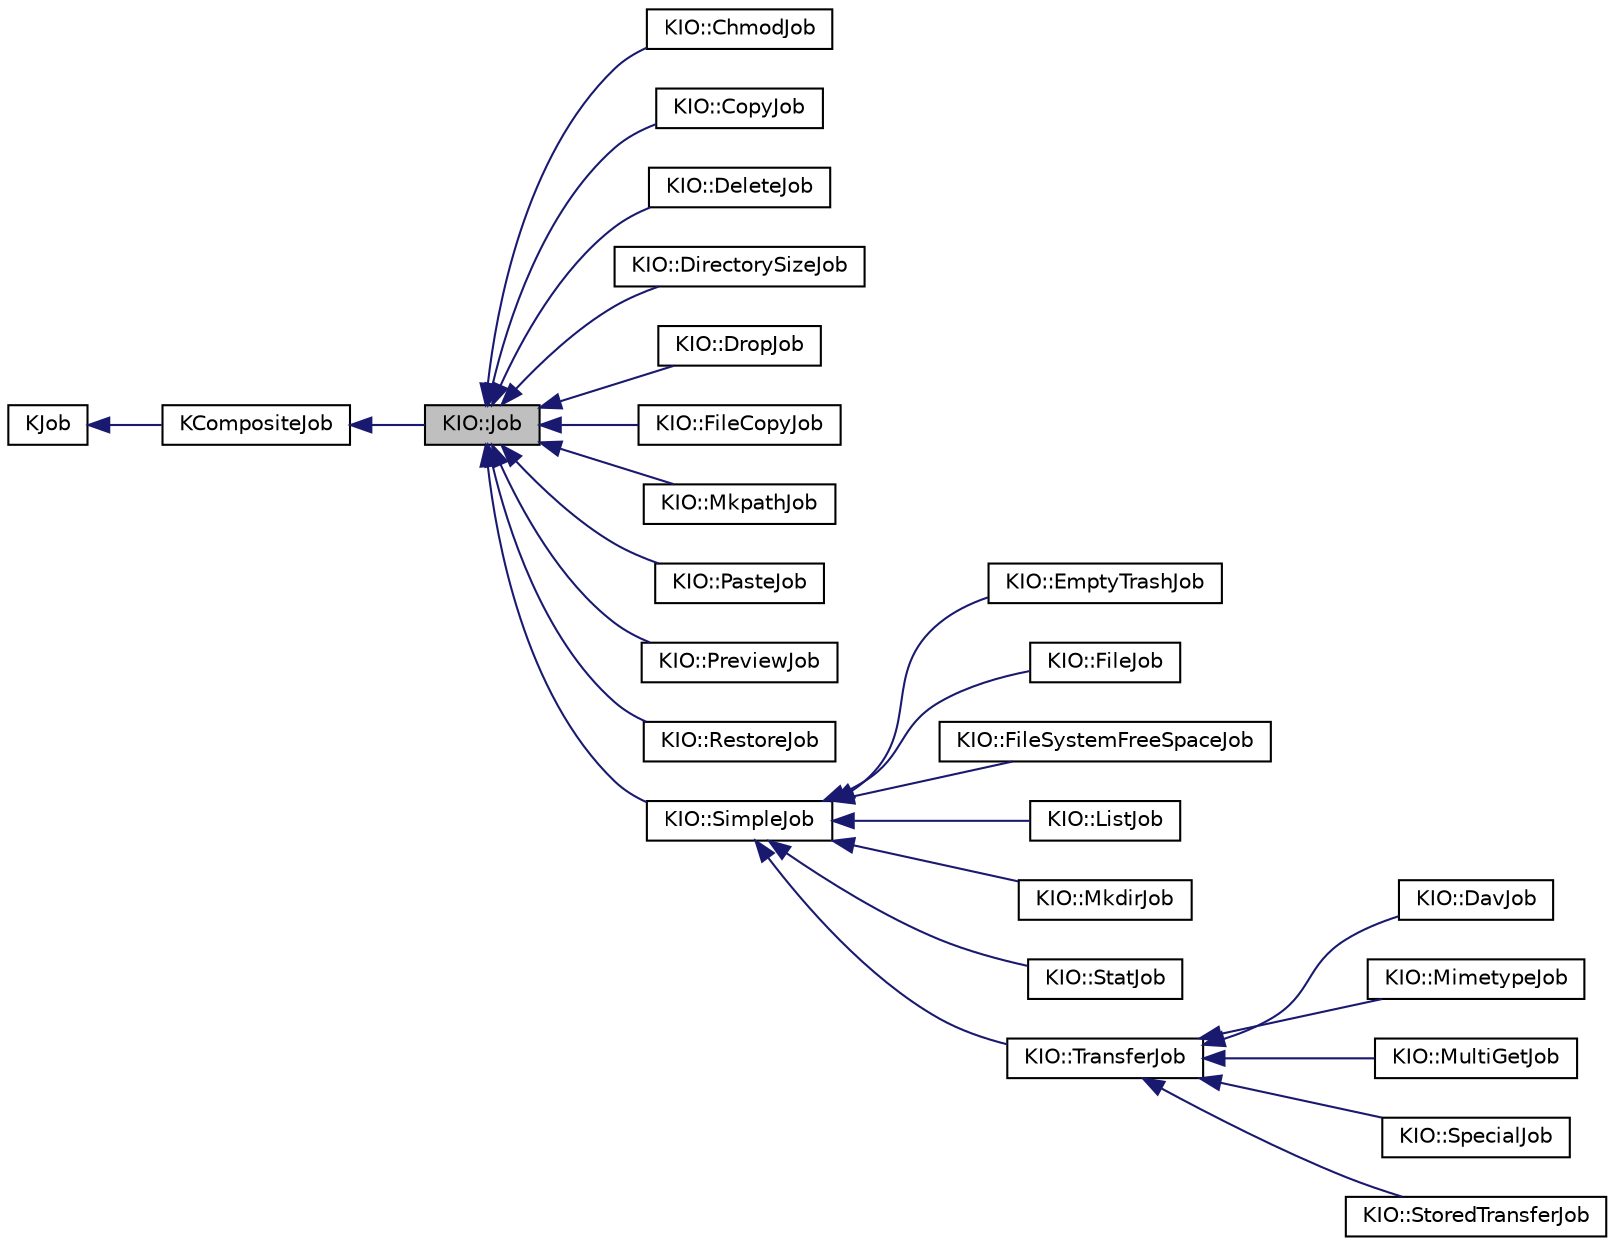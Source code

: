 digraph "KIO::Job"
{
  edge [fontname="Helvetica",fontsize="10",labelfontname="Helvetica",labelfontsize="10"];
  node [fontname="Helvetica",fontsize="10",shape=record];
  rankdir="LR";
  Node0 [label="KIO::Job",height=0.2,width=0.4,color="black", fillcolor="grey75", style="filled", fontcolor="black"];
  Node1 -> Node0 [dir="back",color="midnightblue",fontsize="10",style="solid",fontname="Helvetica"];
  Node1 [label="KCompositeJob",height=0.2,width=0.4,color="black", fillcolor="white", style="filled",URL="D:/Users/anthony/Documents/MINGW-KDE-Frameworks/frameworks/kcoreaddons-5.26.0/html/KCoreAddons.tags$classKCompositeJob.html"];
  Node2 -> Node1 [dir="back",color="midnightblue",fontsize="10",style="solid",fontname="Helvetica"];
  Node2 [label="KJob",height=0.2,width=0.4,color="black", fillcolor="white", style="filled",URL="D:/Users/anthony/Documents/MINGW-KDE-Frameworks/frameworks/kcoreaddons-5.26.0/html/KCoreAddons.tags$classKJob.html"];
  Node0 -> Node3 [dir="back",color="midnightblue",fontsize="10",style="solid",fontname="Helvetica"];
  Node3 [label="KIO::ChmodJob",height=0.2,width=0.4,color="black", fillcolor="white", style="filled",URL="$classKIO_1_1ChmodJob.html",tooltip="This job changes permissions on a list of files or directories, optionally in a recursive manner..."];
  Node0 -> Node4 [dir="back",color="midnightblue",fontsize="10",style="solid",fontname="Helvetica"];
  Node4 [label="KIO::CopyJob",height=0.2,width=0.4,color="black", fillcolor="white", style="filled",URL="$classKIO_1_1CopyJob.html",tooltip="CopyJob is used to move, copy or symlink files and directories. "];
  Node0 -> Node5 [dir="back",color="midnightblue",fontsize="10",style="solid",fontname="Helvetica"];
  Node5 [label="KIO::DeleteJob",height=0.2,width=0.4,color="black", fillcolor="white", style="filled",URL="$classKIO_1_1DeleteJob.html",tooltip="A more complex Job to delete files and directories. "];
  Node0 -> Node6 [dir="back",color="midnightblue",fontsize="10",style="solid",fontname="Helvetica"];
  Node6 [label="KIO::DirectorySizeJob",height=0.2,width=0.4,color="black", fillcolor="white", style="filled",URL="$classKIO_1_1DirectorySizeJob.html",tooltip="Computes a directory size (similar to \"du\", but doesn&#39;t give the same results since we simply sum up ..."];
  Node0 -> Node7 [dir="back",color="midnightblue",fontsize="10",style="solid",fontname="Helvetica"];
  Node7 [label="KIO::DropJob",height=0.2,width=0.4,color="black", fillcolor="white", style="filled",URL="$classKIO_1_1DropJob.html",tooltip="A KIO job that handles dropping into a file-manager-like view. "];
  Node0 -> Node8 [dir="back",color="midnightblue",fontsize="10",style="solid",fontname="Helvetica"];
  Node8 [label="KIO::FileCopyJob",height=0.2,width=0.4,color="black", fillcolor="white", style="filled",URL="$classKIO_1_1FileCopyJob.html",tooltip="The FileCopyJob copies data from one place to another. "];
  Node0 -> Node9 [dir="back",color="midnightblue",fontsize="10",style="solid",fontname="Helvetica"];
  Node9 [label="KIO::MkpathJob",height=0.2,width=0.4,color="black", fillcolor="white", style="filled",URL="$classKIO_1_1MkpathJob.html",tooltip="A KIO job that creates a directory, after creating all parent directories necessary for this..."];
  Node0 -> Node10 [dir="back",color="midnightblue",fontsize="10",style="solid",fontname="Helvetica"];
  Node10 [label="KIO::PasteJob",height=0.2,width=0.4,color="black", fillcolor="white", style="filled",URL="$classKIO_1_1PasteJob.html",tooltip="A KIO job that handles pasting the clipboard contents. "];
  Node0 -> Node11 [dir="back",color="midnightblue",fontsize="10",style="solid",fontname="Helvetica"];
  Node11 [label="KIO::PreviewJob",height=0.2,width=0.4,color="black", fillcolor="white", style="filled",URL="$classKIO_1_1PreviewJob.html",tooltip="KIO Job to get a thumbnail picture. "];
  Node0 -> Node12 [dir="back",color="midnightblue",fontsize="10",style="solid",fontname="Helvetica"];
  Node12 [label="KIO::RestoreJob",height=0.2,width=0.4,color="black", fillcolor="white", style="filled",URL="$classKIO_1_1RestoreJob.html",tooltip="RestoreJob is used to restore files from the trash. "];
  Node0 -> Node13 [dir="back",color="midnightblue",fontsize="10",style="solid",fontname="Helvetica"];
  Node13 [label="KIO::SimpleJob",height=0.2,width=0.4,color="black", fillcolor="white", style="filled",URL="$classKIO_1_1SimpleJob.html",tooltip="A simple job (one url and one command). "];
  Node13 -> Node14 [dir="back",color="midnightblue",fontsize="10",style="solid",fontname="Helvetica"];
  Node14 [label="KIO::EmptyTrashJob",height=0.2,width=0.4,color="black", fillcolor="white", style="filled",URL="$classKIO_1_1EmptyTrashJob.html",tooltip="A KIO job for emptying the trash. "];
  Node13 -> Node15 [dir="back",color="midnightblue",fontsize="10",style="solid",fontname="Helvetica"];
  Node15 [label="KIO::FileJob",height=0.2,width=0.4,color="black", fillcolor="white", style="filled",URL="$classKIO_1_1FileJob.html",tooltip="The file-job is an asynchronious version of normal file handling. "];
  Node13 -> Node16 [dir="back",color="midnightblue",fontsize="10",style="solid",fontname="Helvetica"];
  Node16 [label="KIO::FileSystemFreeSpaceJob",height=0.2,width=0.4,color="black", fillcolor="white", style="filled",URL="$classKIO_1_1FileSystemFreeSpaceJob.html",tooltip="A KIO job that retrieves the total and available size of a filesystem. "];
  Node13 -> Node17 [dir="back",color="midnightblue",fontsize="10",style="solid",fontname="Helvetica"];
  Node17 [label="KIO::ListJob",height=0.2,width=0.4,color="black", fillcolor="white", style="filled",URL="$classKIO_1_1ListJob.html",tooltip="A ListJob is allows you to get the get the content of a directory. "];
  Node13 -> Node18 [dir="back",color="midnightblue",fontsize="10",style="solid",fontname="Helvetica"];
  Node18 [label="KIO::MkdirJob",height=0.2,width=0.4,color="black", fillcolor="white", style="filled",URL="$classKIO_1_1MkdirJob.html",tooltip="A KIO job that creates a directory. "];
  Node13 -> Node19 [dir="back",color="midnightblue",fontsize="10",style="solid",fontname="Helvetica"];
  Node19 [label="KIO::StatJob",height=0.2,width=0.4,color="black", fillcolor="white", style="filled",URL="$classKIO_1_1StatJob.html",tooltip="A KIO job that retrieves information about a file or directory. "];
  Node13 -> Node20 [dir="back",color="midnightblue",fontsize="10",style="solid",fontname="Helvetica"];
  Node20 [label="KIO::TransferJob",height=0.2,width=0.4,color="black", fillcolor="white", style="filled",URL="$classKIO_1_1TransferJob.html",tooltip="The transfer job pumps data into and/or out of a Slave. "];
  Node20 -> Node21 [dir="back",color="midnightblue",fontsize="10",style="solid",fontname="Helvetica"];
  Node21 [label="KIO::DavJob",height=0.2,width=0.4,color="black", fillcolor="white", style="filled",URL="$classKIO_1_1DavJob.html",tooltip="The transfer job pumps data into and/or out of a Slave. "];
  Node20 -> Node22 [dir="back",color="midnightblue",fontsize="10",style="solid",fontname="Helvetica"];
  Node22 [label="KIO::MimetypeJob",height=0.2,width=0.4,color="black", fillcolor="white", style="filled",URL="$classKIO_1_1MimetypeJob.html",tooltip="A MimetypeJob is a TransferJob that allows you to get the mime type of an URL. "];
  Node20 -> Node23 [dir="back",color="midnightblue",fontsize="10",style="solid",fontname="Helvetica"];
  Node23 [label="KIO::MultiGetJob",height=0.2,width=0.4,color="black", fillcolor="white", style="filled",URL="$classKIO_1_1MultiGetJob.html",tooltip="The MultiGetJob is a TransferJob that allows you to get several files from a single server..."];
  Node20 -> Node24 [dir="back",color="midnightblue",fontsize="10",style="solid",fontname="Helvetica"];
  Node24 [label="KIO::SpecialJob",height=0.2,width=0.4,color="black", fillcolor="white", style="filled",URL="$classKIO_1_1SpecialJob.html",tooltip="A class that sends a special command to an ioslave. "];
  Node20 -> Node25 [dir="back",color="midnightblue",fontsize="10",style="solid",fontname="Helvetica"];
  Node25 [label="KIO::StoredTransferJob",height=0.2,width=0.4,color="black", fillcolor="white", style="filled",URL="$classKIO_1_1StoredTransferJob.html",tooltip="StoredTransferJob is a TransferJob (for downloading or uploading data) that also stores a QByteArray ..."];
}
